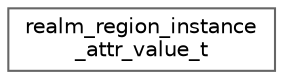 digraph "Graphical Class Hierarchy"
{
 // LATEX_PDF_SIZE
  bgcolor="transparent";
  edge [fontname=Helvetica,fontsize=10,labelfontname=Helvetica,labelfontsize=10];
  node [fontname=Helvetica,fontsize=10,shape=box,height=0.2,width=0.4];
  rankdir="LR";
  Node0 [id="Node000000",label="realm_region_instance\l_attr_value_t",height=0.2,width=0.4,color="grey40", fillcolor="white", style="filled",URL="$structrealm__region__instance__attr__value__t.html",tooltip=" "];
}
